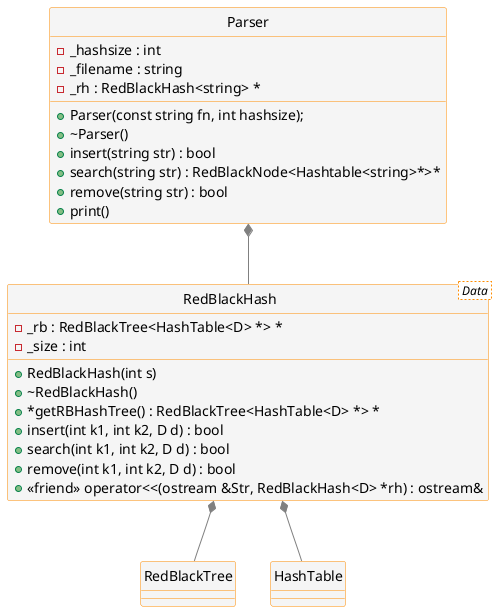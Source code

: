 @startuml rbhash.puml

skinparam class {
	BackgroundColor WhiteSmoke
	ArrowColor Grey
	BorderColor DarkOrange
}
hide class circle

class RedBlackHash < Data > {
  {field} - _rb : RedBlackTree<HashTable<D> *> *
  {field} - _size : int

  + RedBlackHash(int s)
  + ~RedBlackHash()
  + *getRBHashTree() : RedBlackTree<HashTable<D> *> *
  + insert(int k1, int k2, D d) : bool
  + search(int k1, int k2, D d) : bool
  + remove(int k1, int k2, D d) : bool
  + <<friend>> operator<<(ostream &Str, RedBlackHash<D> *rh) : ostream&
}

class Parser {
  {field} - _hashsize : int 
  {field} - _filename : string
  {field} - _rh : RedBlackHash<string> *
  + Parser(const string fn, int hashsize);
  + ~Parser()
  + insert(string str) : bool
  + search(string str) : RedBlackNode<Hashtable<string>*>*
  + remove(string str) : bool
  + print()
}

RedBlackHash *-- RedBlackTree
RedBlackHash *-- HashTable
Parser *-- RedBlackHash

@enduml